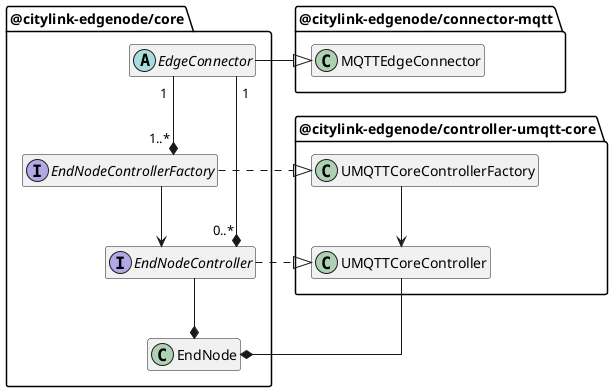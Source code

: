 @startuml
skinparam linetype ortho
hide members

package "@citylink-edgenode/core" {

abstract EdgeConnector {
    # controllerFactories: EndNodeControllerFactory[]
    # controllers: Map<string, EndNodeController>

    + abstract startRegistrationListener(): Promise<void>
    + abstract stopRegistrationListener(): Promise<void>

    + registerControllerFactory(factory: EndNodeControllerFactory)
    + getRegisteredNodes(): EndNode[]
}

interface EndNodeControllerFactory {
    + compatible: ControllerCompatibleTM
    + produce(node: EndNode) : Promise<EndNodeController>
}

interface EndNodeController{
    - endNode: EndNode
    - compatible: ControllerCompatibleTM

    + start(): void | Promise<void>
    + stop(): void | Promise<void>
    + startAdaptation(tm: ThingModel | URL): Promise<void>
}

class EndNode{
    + uuid: string
    + manifest: Manifest
    + td: ThingDescription
    + compatible: ControllerCompatibleTM

    + static from(tm: ThingModel | URL): Promise<EndNode>
}

EndNodeController --* EndNode
EndNodeControllerFactory --> EndNodeController
EdgeConnector "1" --* "0..*\t   " EndNodeController
EdgeConnector "1" --* "1..*\t   " EndNodeControllerFactory

}

package "@citylink-edgenode/connector-mqtt"{
    class MQTTEdgeConnector{
        + override startRegistrationListener(): Promise<void>
        + override stopRegistrationListener(): Promise<void>
    }
}

package "@citylink-edgenode/controller-umqtt-core"{
  
    class UMQTTCoreControllerFactory {
        + compatible: ControllerCompatibleTM

        + produce(node: EndNode) : Promise<EndNodeController>
    }

    class UMQTTCoreController {
        - endNode: EndNode
        - compatible: ControllerCompatibleTM

        + start(): void | Promise<void>
        + stop(): void | Promise<void>
        + startAdaptation(tm: ThingModel | URL): Promise<void>
    }


    UMQTTCoreControllerFactory --> UMQTTCoreController
}

EdgeConnector -r--|> MQTTEdgeConnector
EndNodeControllerFactory -r..|> UMQTTCoreControllerFactory
EndNodeController -r..|> UMQTTCoreController
UMQTTCoreController --* EndNode
@enduml
